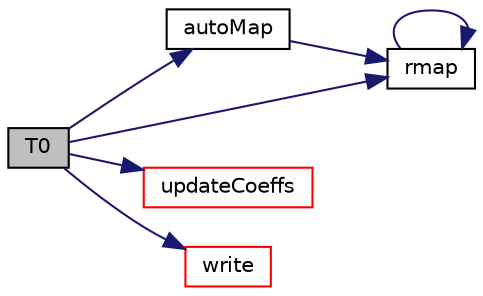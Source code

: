 digraph "T0"
{
  bgcolor="transparent";
  edge [fontname="Helvetica",fontsize="10",labelfontname="Helvetica",labelfontsize="10"];
  node [fontname="Helvetica",fontsize="10",shape=record];
  rankdir="LR";
  Node38 [label="T0",height=0.2,width=0.4,color="black", fillcolor="grey75", style="filled", fontcolor="black"];
  Node38 -> Node39 [color="midnightblue",fontsize="10",style="solid",fontname="Helvetica"];
  Node39 [label="autoMap",height=0.2,width=0.4,color="black",URL="$a22949.html#a0ab0c43ce90d756c88dd81e3d0a9eef5",tooltip="Map (and resize as needed) from self given a mapping object. "];
  Node39 -> Node40 [color="midnightblue",fontsize="10",style="solid",fontname="Helvetica"];
  Node40 [label="rmap",height=0.2,width=0.4,color="black",URL="$a22949.html#a713277715ccc0a5ef466b0516d44731f",tooltip="Reverse map the given fvPatchField onto this fvPatchField. "];
  Node40 -> Node40 [color="midnightblue",fontsize="10",style="solid",fontname="Helvetica"];
  Node38 -> Node40 [color="midnightblue",fontsize="10",style="solid",fontname="Helvetica"];
  Node38 -> Node41 [color="midnightblue",fontsize="10",style="solid",fontname="Helvetica"];
  Node41 [label="updateCoeffs",height=0.2,width=0.4,color="red",URL="$a22949.html#a7e24eafac629d3733181cd942d4c902f",tooltip="Update the coefficients associated with the patch field. "];
  Node38 -> Node47 [color="midnightblue",fontsize="10",style="solid",fontname="Helvetica"];
  Node47 [label="write",height=0.2,width=0.4,color="red",URL="$a22949.html#a293fdfec8bdfbd5c3913ab4c9f3454ff",tooltip="Write. "];
}
